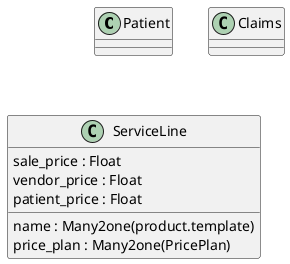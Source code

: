 @startuml

Class Patient

Class Claims


Class ServiceLine
{
name : Many2one(product.template)
sale_price : Float
vendor_price : Float
patient_price : Float
price_plan : Many2one(PricePlan)
}
@enduml
